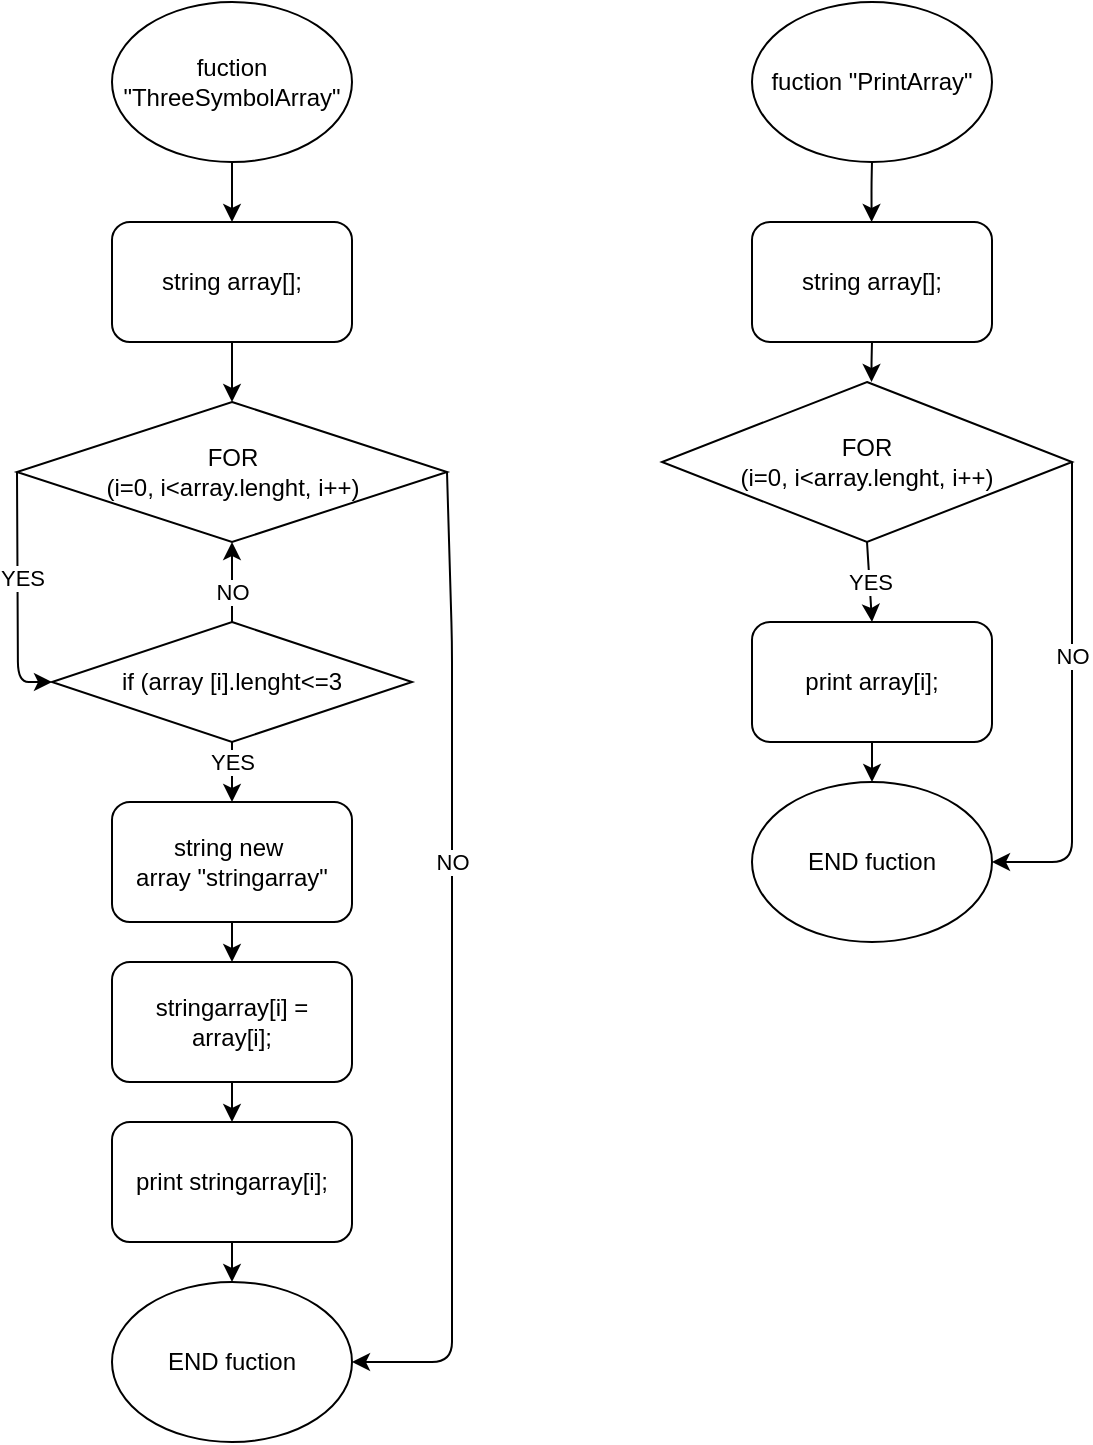 <mxfile version="20.3.2" type="device"><diagram id="HkoN10MVfY5_M1-_J-7j" name="Страница 1"><mxGraphModel dx="1142" dy="734" grid="1" gridSize="10" guides="1" tooltips="1" connect="1" arrows="1" fold="1" page="1" pageScale="1" pageWidth="827" pageHeight="1169" math="0" shadow="0"><root><mxCell id="0"/><mxCell id="1" parent="0"/><mxCell id="5" value="print stringarray[i];" style="rounded=1;whiteSpace=wrap;html=1;" parent="1" vertex="1"><mxGeometry x="290" y="690" width="120" height="60" as="geometry"/></mxCell><mxCell id="WCmdRh0drjiBCvtO5cLE-68" value="" style="edgeStyle=orthogonalEdgeStyle;rounded=0;orthogonalLoop=1;jettySize=auto;html=1;fontSize=8;" edge="1" parent="1" source="18" target="22"><mxGeometry relative="1" as="geometry"/></mxCell><mxCell id="18" value="string array[];" style="rounded=1;whiteSpace=wrap;html=1;" parent="1" vertex="1"><mxGeometry x="290" y="240" width="120" height="60" as="geometry"/></mxCell><mxCell id="WCmdRh0drjiBCvtO5cLE-69" value="" style="edgeStyle=orthogonalEdgeStyle;rounded=0;orthogonalLoop=1;jettySize=auto;html=1;fontSize=8;" edge="1" parent="1" source="20" target="18"><mxGeometry relative="1" as="geometry"/></mxCell><mxCell id="20" value="&lt;span&gt;fuction &quot;ThreeSymbolArray&quot;&lt;/span&gt;" style="ellipse;whiteSpace=wrap;html=1;" parent="1" vertex="1"><mxGeometry x="290" y="130" width="120" height="80" as="geometry"/></mxCell><mxCell id="22" value="&lt;span style=&quot;font-family: &amp;#34;helvetica&amp;#34;&quot;&gt;FOR &lt;br&gt;(i=0, i&amp;lt;array.lenght, i++)&lt;/span&gt;" style="rhombus;whiteSpace=wrap;html=1;" parent="1" vertex="1"><mxGeometry x="242.5" y="330" width="215" height="70" as="geometry"/></mxCell><mxCell id="23" value="if (array [i].lenght&amp;lt;=3" style="rhombus;whiteSpace=wrap;html=1;" parent="1" vertex="1"><mxGeometry x="260" y="440" width="180" height="60" as="geometry"/></mxCell><mxCell id="24" value="string new&amp;nbsp;&lt;br&gt;&amp;nbsp;array &quot;stringarray&quot;&amp;nbsp;" style="rounded=1;whiteSpace=wrap;html=1;" parent="1" vertex="1"><mxGeometry x="290" y="530" width="120" height="60" as="geometry"/></mxCell><mxCell id="25" value="stringarray[i] = array[i];" style="rounded=1;whiteSpace=wrap;html=1;" parent="1" vertex="1"><mxGeometry x="290" y="610" width="120" height="60" as="geometry"/></mxCell><mxCell id="29" value="" style="endArrow=classic;html=1;entryX=0;entryY=0.5;entryDx=0;entryDy=0;exitX=0;exitY=0.5;exitDx=0;exitDy=0;" parent="1" source="22" target="23" edge="1"><mxGeometry relative="1" as="geometry"><mxPoint x="-210" y="439" as="sourcePoint"/><mxPoint x="130" y="439" as="targetPoint"/><Array as="points"><mxPoint x="243" y="470"/></Array></mxGeometry></mxCell><mxCell id="30" value="YES" style="edgeLabel;resizable=0;html=1;align=center;verticalAlign=middle;" parent="29" connectable="0" vertex="1"><mxGeometry relative="1" as="geometry"><mxPoint x="2" y="-8" as="offset"/></mxGeometry></mxCell><mxCell id="32" value="&lt;span&gt;END fuction&lt;/span&gt;" style="ellipse;whiteSpace=wrap;html=1;" parent="1" vertex="1"><mxGeometry x="290" y="770" width="120" height="80" as="geometry"/></mxCell><mxCell id="33" value="" style="endArrow=classic;html=1;entryX=1;entryY=0.5;entryDx=0;entryDy=0;exitX=1;exitY=0.5;exitDx=0;exitDy=0;" parent="1" source="22" target="32" edge="1"><mxGeometry relative="1" as="geometry"><mxPoint x="40" y="399" as="sourcePoint"/><mxPoint x="200" y="399" as="targetPoint"/><Array as="points"><mxPoint x="460" y="450"/><mxPoint x="460" y="810"/></Array></mxGeometry></mxCell><mxCell id="34" value="NO" style="edgeLabel;resizable=0;html=1;align=center;verticalAlign=middle;" parent="33" connectable="0" vertex="1"><mxGeometry relative="1" as="geometry"><mxPoint y="-53" as="offset"/></mxGeometry></mxCell><mxCell id="40" value="" style="endArrow=classic;html=1;exitX=0.5;exitY=1;exitDx=0;exitDy=0;" parent="1" source="24" target="25" edge="1"><mxGeometry width="50" height="50" relative="1" as="geometry"><mxPoint x="350" y="669" as="sourcePoint"/><mxPoint x="350" y="709" as="targetPoint"/></mxGeometry></mxCell><mxCell id="41" value="" style="endArrow=classic;html=1;exitX=0.5;exitY=1;exitDx=0;exitDy=0;entryX=0.5;entryY=0;entryDx=0;entryDy=0;" parent="1" source="25" edge="1" target="5"><mxGeometry width="50" height="50" relative="1" as="geometry"><mxPoint x="360" y="679" as="sourcePoint"/><mxPoint x="340" y="830" as="targetPoint"/></mxGeometry></mxCell><mxCell id="42" value="" style="endArrow=classic;html=1;exitX=0.5;exitY=1;exitDx=0;exitDy=0;entryX=0.5;entryY=0;entryDx=0;entryDy=0;" parent="1" source="5" target="32" edge="1"><mxGeometry width="50" height="50" relative="1" as="geometry"><mxPoint x="350" y="859" as="sourcePoint"/><mxPoint x="350" y="889" as="targetPoint"/></mxGeometry></mxCell><mxCell id="43" value="print array[i];" style="rounded=1;whiteSpace=wrap;html=1;" parent="1" vertex="1"><mxGeometry x="610" y="440" width="120" height="60" as="geometry"/></mxCell><mxCell id="44" value="string array[];" style="rounded=1;whiteSpace=wrap;html=1;" parent="1" vertex="1"><mxGeometry x="610" y="240" width="120" height="60" as="geometry"/></mxCell><mxCell id="45" value="&lt;span&gt;fuction &quot;PrintArray&quot;&lt;/span&gt;" style="ellipse;whiteSpace=wrap;html=1;" parent="1" vertex="1"><mxGeometry x="610" y="130" width="120" height="80" as="geometry"/></mxCell><mxCell id="46" value="&lt;span style=&quot;font-family: &amp;#34;helvetica&amp;#34;&quot;&gt;FOR &lt;br&gt;(i=0, i&amp;lt;array.lenght, i++)&lt;/span&gt;" style="rhombus;whiteSpace=wrap;html=1;" parent="1" vertex="1"><mxGeometry x="565" y="320" width="205" height="80" as="geometry"/></mxCell><mxCell id="50" value="" style="endArrow=classic;html=1;" parent="1" source="45" target="44" edge="1"><mxGeometry relative="1" as="geometry"><mxPoint x="669.76" y="210" as="sourcePoint"/><mxPoint x="669.76" y="240" as="targetPoint"/><Array as="points"><mxPoint x="669.76" y="220"/><mxPoint x="669.76" y="230"/></Array></mxGeometry></mxCell><mxCell id="51" value="" style="endArrow=classic;html=1;exitX=0.5;exitY=1;exitDx=0;exitDy=0;" parent="1" source="44" target="46" edge="1"><mxGeometry relative="1" as="geometry"><mxPoint x="670" y="300" as="sourcePoint"/><mxPoint x="669.82" y="330" as="targetPoint"/><Array as="points"><mxPoint x="669.76" y="310"/><mxPoint x="669.76" y="320"/></Array></mxGeometry></mxCell><mxCell id="54" value="&lt;span&gt;END fuction&lt;/span&gt;" style="ellipse;whiteSpace=wrap;html=1;" parent="1" vertex="1"><mxGeometry x="610" y="520" width="120" height="80" as="geometry"/></mxCell><mxCell id="55" value="" style="endArrow=classic;html=1;entryX=1;entryY=0.5;entryDx=0;entryDy=0;exitX=1;exitY=0.5;exitDx=0;exitDy=0;" parent="1" source="46" target="54" edge="1"><mxGeometry relative="1" as="geometry"><mxPoint x="370" y="390" as="sourcePoint"/><mxPoint x="530" y="390" as="targetPoint"/><Array as="points"><mxPoint x="770" y="410"/><mxPoint x="770" y="560"/></Array></mxGeometry></mxCell><mxCell id="56" value="NO" style="edgeLabel;resizable=0;html=1;align=center;verticalAlign=middle;" parent="55" connectable="0" vertex="1"><mxGeometry relative="1" as="geometry"><mxPoint y="-23" as="offset"/></mxGeometry></mxCell><mxCell id="62" value="" style="endArrow=classic;html=1;exitX=0.5;exitY=1;exitDx=0;exitDy=0;entryX=0.5;entryY=0;entryDx=0;entryDy=0;" parent="1" source="43" target="54" edge="1"><mxGeometry width="50" height="50" relative="1" as="geometry"><mxPoint x="680" y="850" as="sourcePoint"/><mxPoint x="680" y="880" as="targetPoint"/></mxGeometry></mxCell><mxCell id="63" value="" style="endArrow=classic;html=1;exitX=0.5;exitY=0;exitDx=0;exitDy=0;entryX=0.5;entryY=1;entryDx=0;entryDy=0;" parent="1" source="23" target="22" edge="1"><mxGeometry relative="1" as="geometry"><mxPoint x="250" y="670" as="sourcePoint"/><mxPoint x="350" y="670" as="targetPoint"/></mxGeometry></mxCell><mxCell id="64" value="NO" style="edgeLabel;resizable=0;html=1;align=center;verticalAlign=middle;" parent="63" connectable="0" vertex="1"><mxGeometry relative="1" as="geometry"><mxPoint y="5" as="offset"/></mxGeometry></mxCell><mxCell id="65" value="" style="endArrow=classic;html=1;exitX=0.5;exitY=1;exitDx=0;exitDy=0;entryX=0.5;entryY=0;entryDx=0;entryDy=0;" parent="1" edge="1" target="24" source="23"><mxGeometry relative="1" as="geometry"><mxPoint x="339.5" y="630" as="sourcePoint"/><mxPoint x="339.5" y="670" as="targetPoint"/></mxGeometry></mxCell><mxCell id="66" value="YES" style="edgeLabel;resizable=0;html=1;align=center;verticalAlign=middle;" parent="65" connectable="0" vertex="1"><mxGeometry relative="1" as="geometry"><mxPoint y="-5" as="offset"/></mxGeometry></mxCell><mxCell id="67" value="" style="endArrow=classic;html=1;exitX=0.5;exitY=1;exitDx=0;exitDy=0;entryX=0.5;entryY=0;entryDx=0;entryDy=0;" parent="1" source="46" target="43" edge="1"><mxGeometry relative="1" as="geometry"><mxPoint x="350" y="670.0" as="sourcePoint"/><mxPoint x="350" y="710.0" as="targetPoint"/></mxGeometry></mxCell><mxCell id="68" value="YES" style="edgeLabel;resizable=0;html=1;align=center;verticalAlign=middle;" parent="67" connectable="0" vertex="1"><mxGeometry relative="1" as="geometry"/></mxCell></root></mxGraphModel></diagram></mxfile>